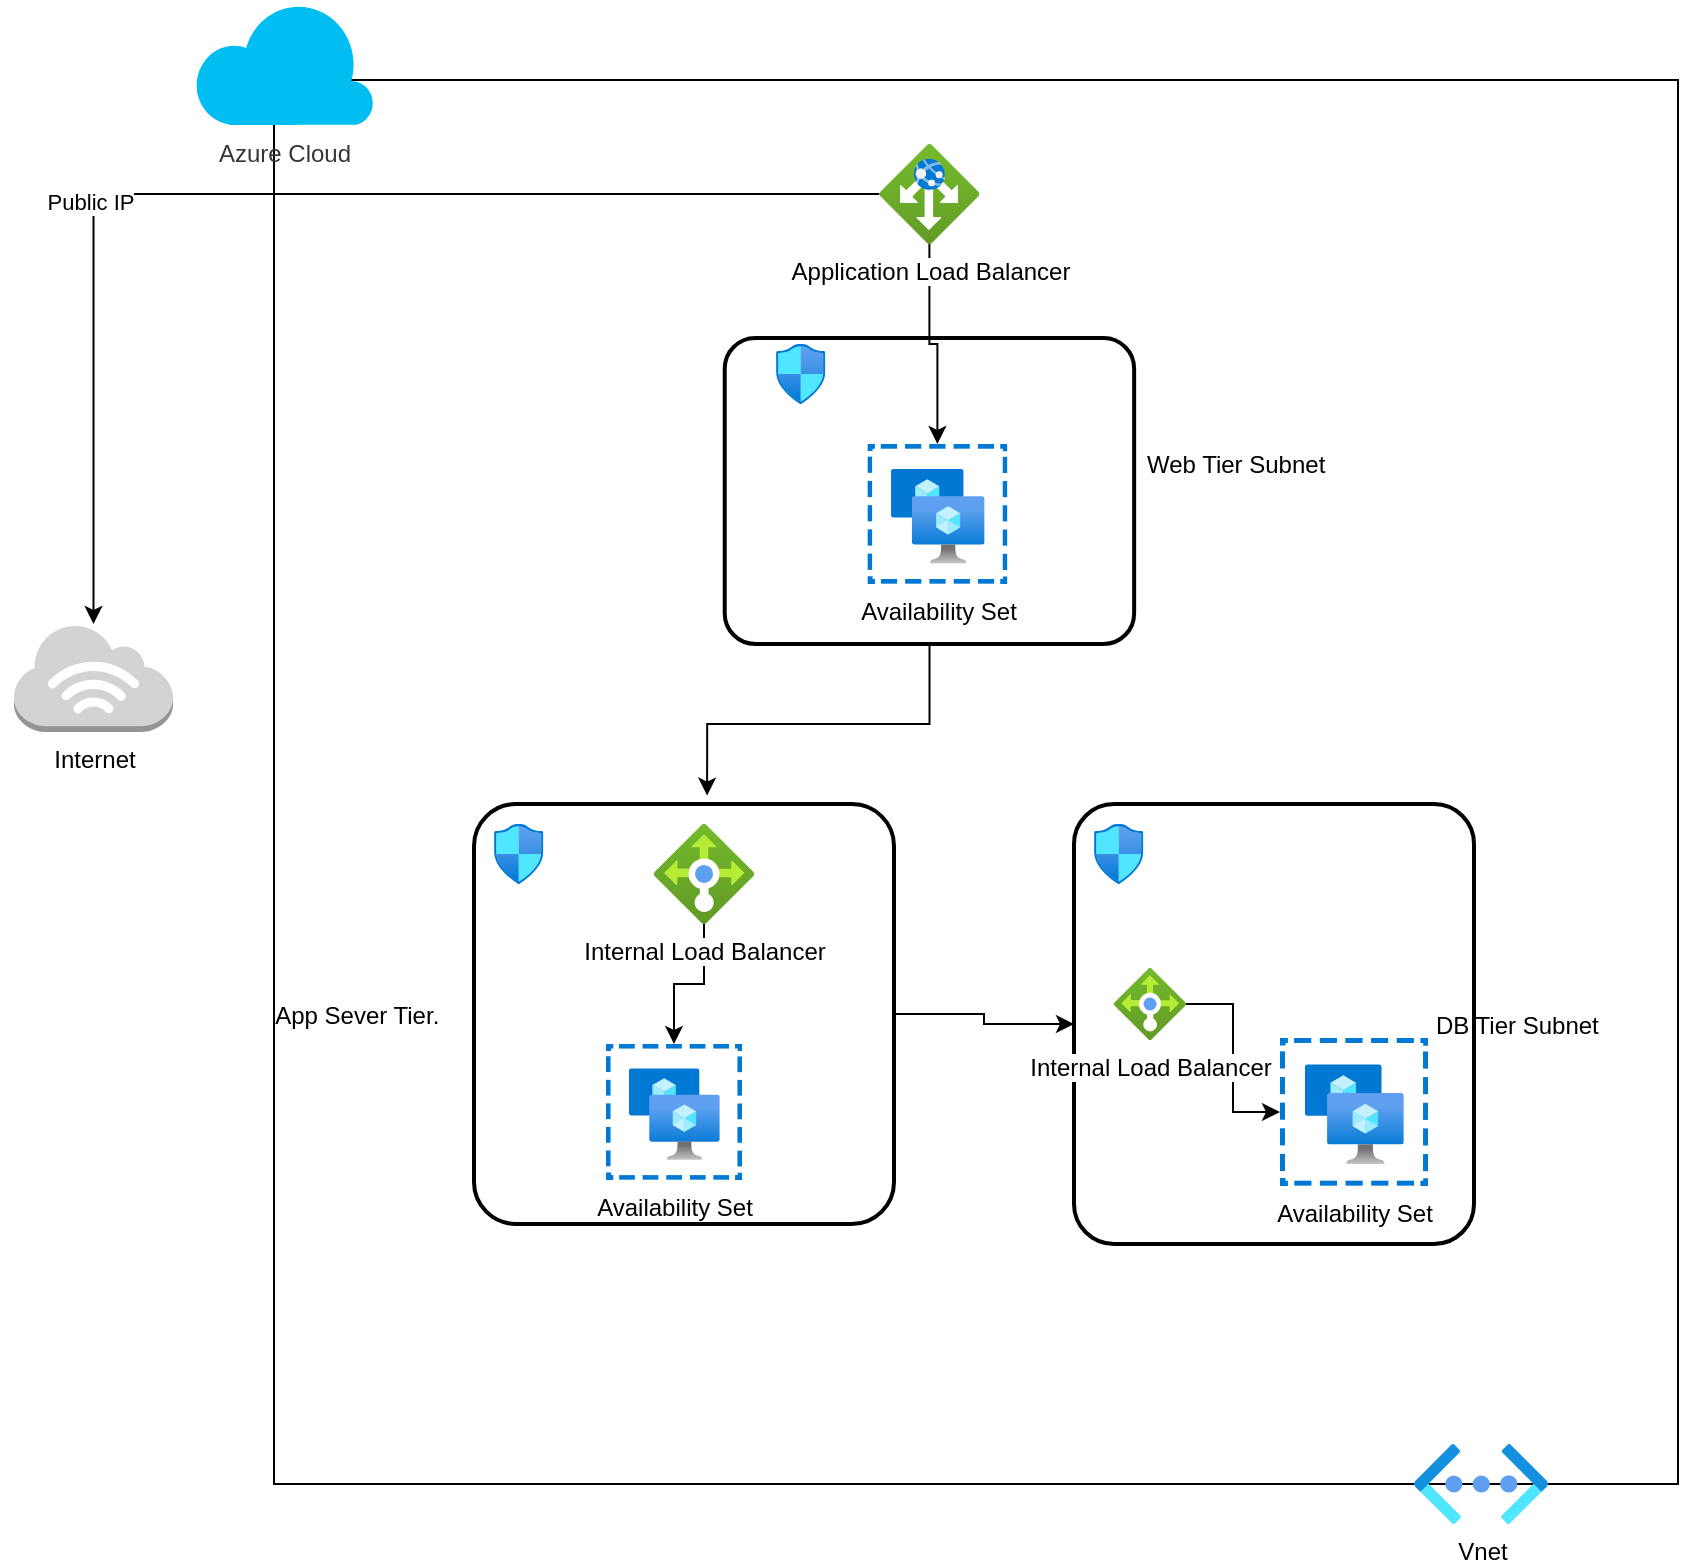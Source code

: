 <mxfile version="17.4.1" type="github"><diagram id="whbOgKabEDsdnAiUd1g9" name="Page-1"><mxGraphModel dx="946" dy="1792" grid="1" gridSize="10" guides="1" tooltips="1" connect="1" arrows="1" fold="1" page="1" pageScale="1" pageWidth="827" pageHeight="1169" math="0" shadow="0"><root><mxCell id="0"/><mxCell id="1" parent="0"/><mxCell id="tS505mkE5oUIbMkC2Yps-1" value="Internet&lt;br&gt;" style="outlineConnect=0;dashed=0;verticalLabelPosition=bottom;verticalAlign=top;align=center;html=1;shape=mxgraph.aws3.internet_3;fillColor=#D2D3D3;gradientColor=none;" parent="1" vertex="1"><mxGeometry x="20" y="250" width="79.5" height="54" as="geometry"/></mxCell><mxCell id="tS505mkE5oUIbMkC2Yps-2" value="" style="whiteSpace=wrap;html=1;aspect=fixed;" parent="1" vertex="1"><mxGeometry x="150" y="-22" width="702" height="702" as="geometry"/></mxCell><mxCell id="tS505mkE5oUIbMkC2Yps-4" value="Vnet&lt;br&gt;" style="aspect=fixed;html=1;points=[];align=center;image;fontSize=12;image=img/lib/azure2/networking/Virtual_Networks_Classic.svg;" parent="1" vertex="1"><mxGeometry x="720" y="660" width="67" height="40" as="geometry"/></mxCell><mxCell id="tS505mkE5oUIbMkC2Yps-39" style="edgeStyle=orthogonalEdgeStyle;rounded=0;orthogonalLoop=1;jettySize=auto;html=1;entryX=0.555;entryY=-0.02;entryDx=0;entryDy=0;entryPerimeter=0;" parent="1" source="tS505mkE5oUIbMkC2Yps-17" target="tS505mkE5oUIbMkC2Yps-20" edge="1"><mxGeometry relative="1" as="geometry"/></mxCell><mxCell id="tS505mkE5oUIbMkC2Yps-17" value="                                                                                            Web Tier Subnet&#10;&#10;" style="rounded=1;arcSize=10;dashed=0;fillColor=none;gradientColor=none;strokeWidth=2;" parent="1" vertex="1"><mxGeometry x="375.36" y="107" width="204.71" height="153" as="geometry"/></mxCell><mxCell id="tS505mkE5oUIbMkC2Yps-45" style="edgeStyle=orthogonalEdgeStyle;rounded=0;orthogonalLoop=1;jettySize=auto;html=1;entryX=0;entryY=0.5;entryDx=0;entryDy=0;" parent="1" source="tS505mkE5oUIbMkC2Yps-20" target="tS505mkE5oUIbMkC2Yps-21" edge="1"><mxGeometry relative="1" as="geometry"/></mxCell><mxCell id="tS505mkE5oUIbMkC2Yps-20" value="&#10;                                         App Sever Tier.                                                                                                                                           &#10;" style="rounded=1;arcSize=10;dashed=0;fillColor=none;gradientColor=none;strokeWidth=2;" parent="1" vertex="1"><mxGeometry x="250" y="340" width="210" height="210" as="geometry"/></mxCell><mxCell id="tS505mkE5oUIbMkC2Yps-21" value="                                                                                         DB Tier Subnet" style="rounded=1;arcSize=10;dashed=0;fillColor=none;gradientColor=none;strokeWidth=2;" parent="1" vertex="1"><mxGeometry x="550" y="340" width="200" height="220" as="geometry"/></mxCell><mxCell id="tS505mkE5oUIbMkC2Yps-23" value="" style="aspect=fixed;html=1;points=[];align=center;image;fontSize=12;image=img/lib/azure2/networking/Network_Security_Groups.svg;" parent="1" vertex="1"><mxGeometry x="401" y="110" width="24.71" height="30" as="geometry"/></mxCell><mxCell id="tS505mkE5oUIbMkC2Yps-24" value="" style="aspect=fixed;html=1;points=[];align=center;image;fontSize=12;image=img/lib/azure2/networking/Network_Security_Groups.svg;" parent="1" vertex="1"><mxGeometry x="260" y="350" width="24.71" height="30" as="geometry"/></mxCell><mxCell id="tS505mkE5oUIbMkC2Yps-25" value="" style="aspect=fixed;html=1;points=[];align=center;image;fontSize=12;image=img/lib/azure2/networking/Network_Security_Groups.svg;" parent="1" vertex="1"><mxGeometry x="560" y="350" width="24.71" height="30" as="geometry"/></mxCell><mxCell id="tS505mkE5oUIbMkC2Yps-26" value="Availability Set&lt;br&gt;" style="aspect=fixed;html=1;points=[];align=center;image;fontSize=12;image=img/lib/azure2/compute/Availability_Sets.svg;" parent="1" vertex="1"><mxGeometry x="446.71" y="160" width="70" height="70" as="geometry"/></mxCell><mxCell id="tS505mkE5oUIbMkC2Yps-27" value="Availability Set" style="aspect=fixed;html=1;points=[];align=center;image;fontSize=12;image=img/lib/azure2/compute/Availability_Sets.svg;" parent="1" vertex="1"><mxGeometry x="316" y="460" width="68" height="68" as="geometry"/></mxCell><mxCell id="tS505mkE5oUIbMkC2Yps-28" value="Availability Set&lt;br&gt;" style="aspect=fixed;html=1;points=[];align=center;image;fontSize=12;image=img/lib/azure2/compute/Availability_Sets.svg;" parent="1" vertex="1"><mxGeometry x="653" y="457" width="74" height="74" as="geometry"/></mxCell><mxCell id="tS505mkE5oUIbMkC2Yps-44" value="" style="edgeStyle=orthogonalEdgeStyle;rounded=0;orthogonalLoop=1;jettySize=auto;html=1;" parent="1" source="tS505mkE5oUIbMkC2Yps-29" target="tS505mkE5oUIbMkC2Yps-27" edge="1"><mxGeometry relative="1" as="geometry"/></mxCell><mxCell id="tS505mkE5oUIbMkC2Yps-29" value="Internal Load Balancer" style="aspect=fixed;html=1;points=[];align=center;image;fontSize=12;image=img/lib/azure2/networking/Load_Balancers.svg;" parent="1" vertex="1"><mxGeometry x="340" y="350" width="50" height="50" as="geometry"/></mxCell><mxCell id="tS505mkE5oUIbMkC2Yps-47" style="edgeStyle=orthogonalEdgeStyle;rounded=0;orthogonalLoop=1;jettySize=auto;html=1;" parent="1" source="tS505mkE5oUIbMkC2Yps-30" target="tS505mkE5oUIbMkC2Yps-28" edge="1"><mxGeometry relative="1" as="geometry"/></mxCell><mxCell id="tS505mkE5oUIbMkC2Yps-30" value="Internal Load Balancer" style="aspect=fixed;html=1;points=[];align=center;image;fontSize=12;image=img/lib/azure2/networking/Load_Balancers.svg;" parent="1" vertex="1"><mxGeometry x="570" y="422" width="36" height="36" as="geometry"/></mxCell><mxCell id="tS505mkE5oUIbMkC2Yps-38" value="" style="edgeStyle=orthogonalEdgeStyle;rounded=0;orthogonalLoop=1;jettySize=auto;html=1;" parent="1" source="tS505mkE5oUIbMkC2Yps-33" target="tS505mkE5oUIbMkC2Yps-26" edge="1"><mxGeometry relative="1" as="geometry"/></mxCell><mxCell id="tS505mkE5oUIbMkC2Yps-48" style="edgeStyle=orthogonalEdgeStyle;rounded=0;orthogonalLoop=1;jettySize=auto;html=1;" parent="1" source="tS505mkE5oUIbMkC2Yps-33" target="tS505mkE5oUIbMkC2Yps-1" edge="1"><mxGeometry relative="1" as="geometry"/></mxCell><mxCell id="tS505mkE5oUIbMkC2Yps-49" value="Public IP" style="edgeLabel;html=1;align=center;verticalAlign=middle;resizable=0;points=[];" parent="tS505mkE5oUIbMkC2Yps-48" vertex="1" connectable="0"><mxGeometry x="0.304" y="-2" relative="1" as="geometry"><mxPoint as="offset"/></mxGeometry></mxCell><mxCell id="tS505mkE5oUIbMkC2Yps-33" value="Application Load Balancer" style="aspect=fixed;html=1;points=[];align=center;image;fontSize=12;image=img/lib/azure2/networking/Application_Gateways.svg;" parent="1" vertex="1"><mxGeometry x="452.72" y="10" width="50" height="50" as="geometry"/></mxCell><mxCell id="tS505mkE5oUIbMkC2Yps-53" value="Azure Cloud&lt;br&gt;" style="verticalLabelPosition=bottom;html=1;verticalAlign=top;align=center;strokeColor=none;fillColor=#00BEF2;shape=mxgraph.azure.cloud;labelBackgroundColor=none;fontColor=#363634;" parent="1" vertex="1"><mxGeometry x="110" y="-62" width="90" height="62.5" as="geometry"/></mxCell></root></mxGraphModel></diagram></mxfile>